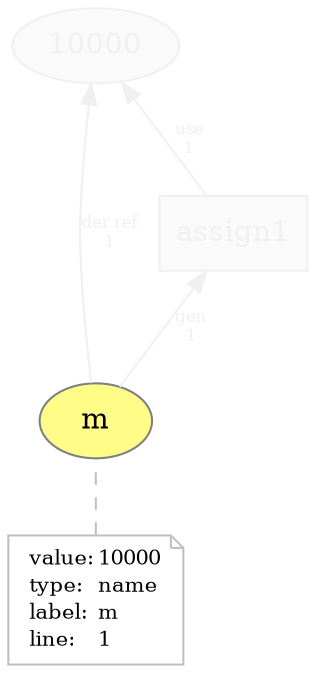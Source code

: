 digraph "PROV" { size="16,12"; rankdir="BT";
"http://example.org/10000" [fillcolor="#FAFAFA",color="#F0F0F0",style="filled",fontcolor="#F0F0F0",label="10000",URL="http://example.org/10000"]
"http://example.org/m" [fillcolor="#FFFC87",color="#808080",style="filled",label="m",URL="http://example.org/m"]
"-attrs0" [color="gray",shape="note",fontsize="10",fontcolor="black",label=<<TABLE cellpadding="0" border="0">
	<TR>
	    <TD align="left">value:</TD>
	    <TD align="left">10000</TD>
	</TR>
	<TR>
	    <TD align="left">type:</TD>
	    <TD align="left">name</TD>
	</TR>
	<TR>
	    <TD align="left">label:</TD>
	    <TD align="left">m</TD>
	</TR>
	<TR>
	    <TD align="left">line:</TD>
	    <TD align="left">1</TD>
	</TR>
</TABLE>>]
"-attrs0" -> "http://example.org/m" [color="gray",style="dashed",arrowhead="none"]
"http://example.org/assign1" [fillcolor="#FAFAFA",color="#F0F0F0",shape="polygon",sides="4",style="filled",fontcolor="#F0F0F0",label="assign1",URL="http://example.org/assign1"]
"http://example.org/m" -> "http://example.org/10000" [fontsize="8",distance="1.5",angle="60.0",rotation="20",label="der ref
1",fontcolor="#F0F0F0",color="#F0F0F0"]
"http://example.org/assign1" -> "http://example.org/10000" [fontsize="8",distance="1.5",angle="60.0",rotation="20",label="use
1",fontcolor="#F0F0F0",color="#F0F0F0"]
"http://example.org/m" -> "http://example.org/assign1" [fontsize="8",distance="1.5",angle="60.0",rotation="20",label="gen
1",fontcolor="#F0F0F0",color="#F0F0F0"]
}